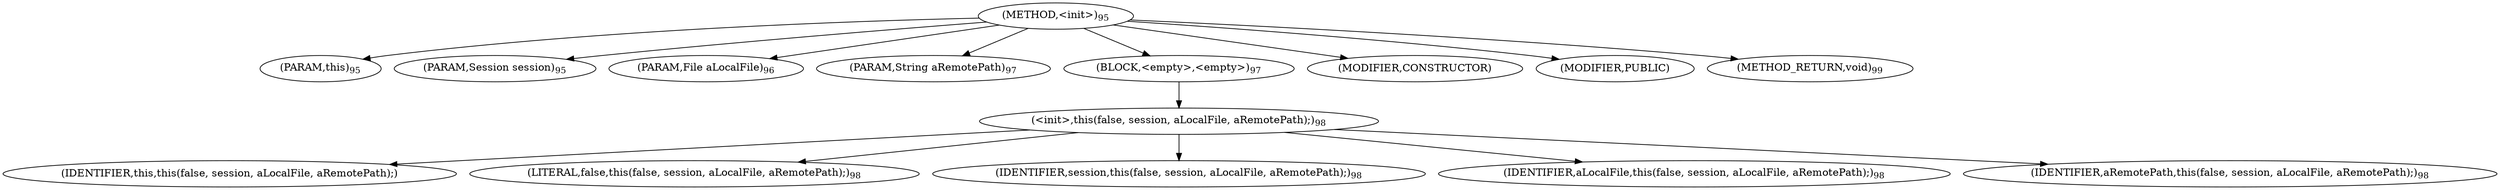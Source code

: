 digraph "&lt;init&gt;" {  
"103" [label = <(METHOD,&lt;init&gt;)<SUB>95</SUB>> ]
"13" [label = <(PARAM,this)<SUB>95</SUB>> ]
"104" [label = <(PARAM,Session session)<SUB>95</SUB>> ]
"105" [label = <(PARAM,File aLocalFile)<SUB>96</SUB>> ]
"106" [label = <(PARAM,String aRemotePath)<SUB>97</SUB>> ]
"107" [label = <(BLOCK,&lt;empty&gt;,&lt;empty&gt;)<SUB>97</SUB>> ]
"108" [label = <(&lt;init&gt;,this(false, session, aLocalFile, aRemotePath);)<SUB>98</SUB>> ]
"12" [label = <(IDENTIFIER,this,this(false, session, aLocalFile, aRemotePath);)> ]
"109" [label = <(LITERAL,false,this(false, session, aLocalFile, aRemotePath);)<SUB>98</SUB>> ]
"110" [label = <(IDENTIFIER,session,this(false, session, aLocalFile, aRemotePath);)<SUB>98</SUB>> ]
"111" [label = <(IDENTIFIER,aLocalFile,this(false, session, aLocalFile, aRemotePath);)<SUB>98</SUB>> ]
"112" [label = <(IDENTIFIER,aRemotePath,this(false, session, aLocalFile, aRemotePath);)<SUB>98</SUB>> ]
"113" [label = <(MODIFIER,CONSTRUCTOR)> ]
"114" [label = <(MODIFIER,PUBLIC)> ]
"115" [label = <(METHOD_RETURN,void)<SUB>99</SUB>> ]
  "103" -> "13" 
  "103" -> "104" 
  "103" -> "105" 
  "103" -> "106" 
  "103" -> "107" 
  "103" -> "113" 
  "103" -> "114" 
  "103" -> "115" 
  "107" -> "108" 
  "108" -> "12" 
  "108" -> "109" 
  "108" -> "110" 
  "108" -> "111" 
  "108" -> "112" 
}
